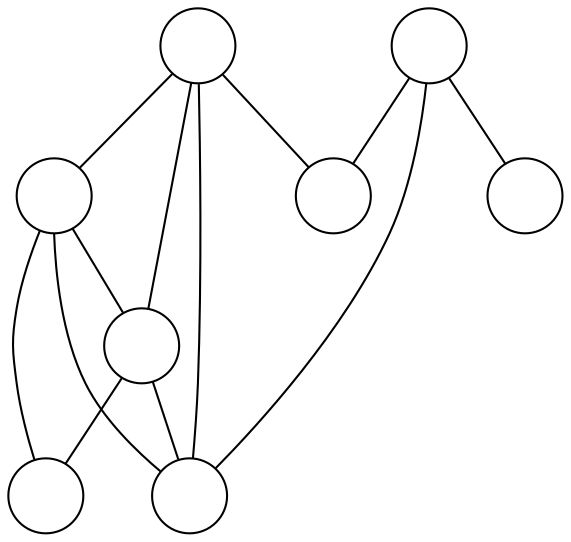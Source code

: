 graph G {
  node[label="", shape=circle]
  0;
  1;
  2;
  3;
  4;
  5;
  6;
  7;
  4 -- 0;
  4 -- 1;
  5 -- 0;
  5 -- 1;
  5 -- 4;
  6 -- 0;
  6 -- 2;
  6 -- 3;
  7 -- 0;
  7 -- 2;
  7 -- 4;
  7 -- 5;
}
